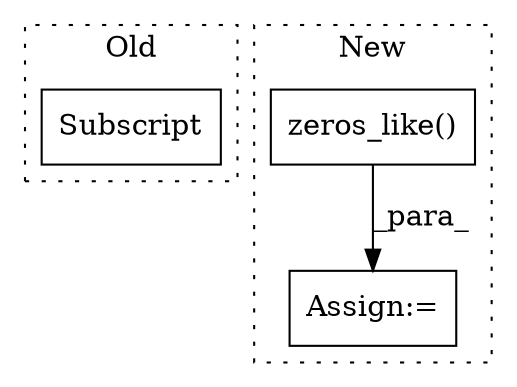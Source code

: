 digraph G {
subgraph cluster0 {
1 [label="Subscript" a="63" s="3367,0" l="14,0" shape="box"];
label = "Old";
style="dotted";
}
subgraph cluster1 {
2 [label="zeros_like()" a="75" s="2648,2674" l="17,1" shape="box"];
3 [label="Assign:=" a="68" s="2645" l="3" shape="box"];
label = "New";
style="dotted";
}
2 -> 3 [label="_para_"];
}